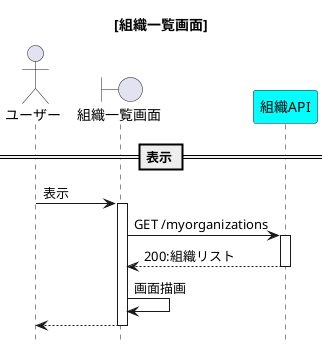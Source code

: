 @startuml{組織一覧画面.png}
title [組織一覧画面]
hide footbox

actor ユーザー as user
boundary 組織一覧画面 as view
participant 組織API as api_organizations #cyan

== 表示 ==
user -> view:表示
activate view
    view -> api_organizations :GET /myorganizations
    activate api_organizations
        api_organizations --> view :200:組織リスト
    deactivate api_organizations
    view -> view :画面描画
    view --> user
deactivate view

@enduml
